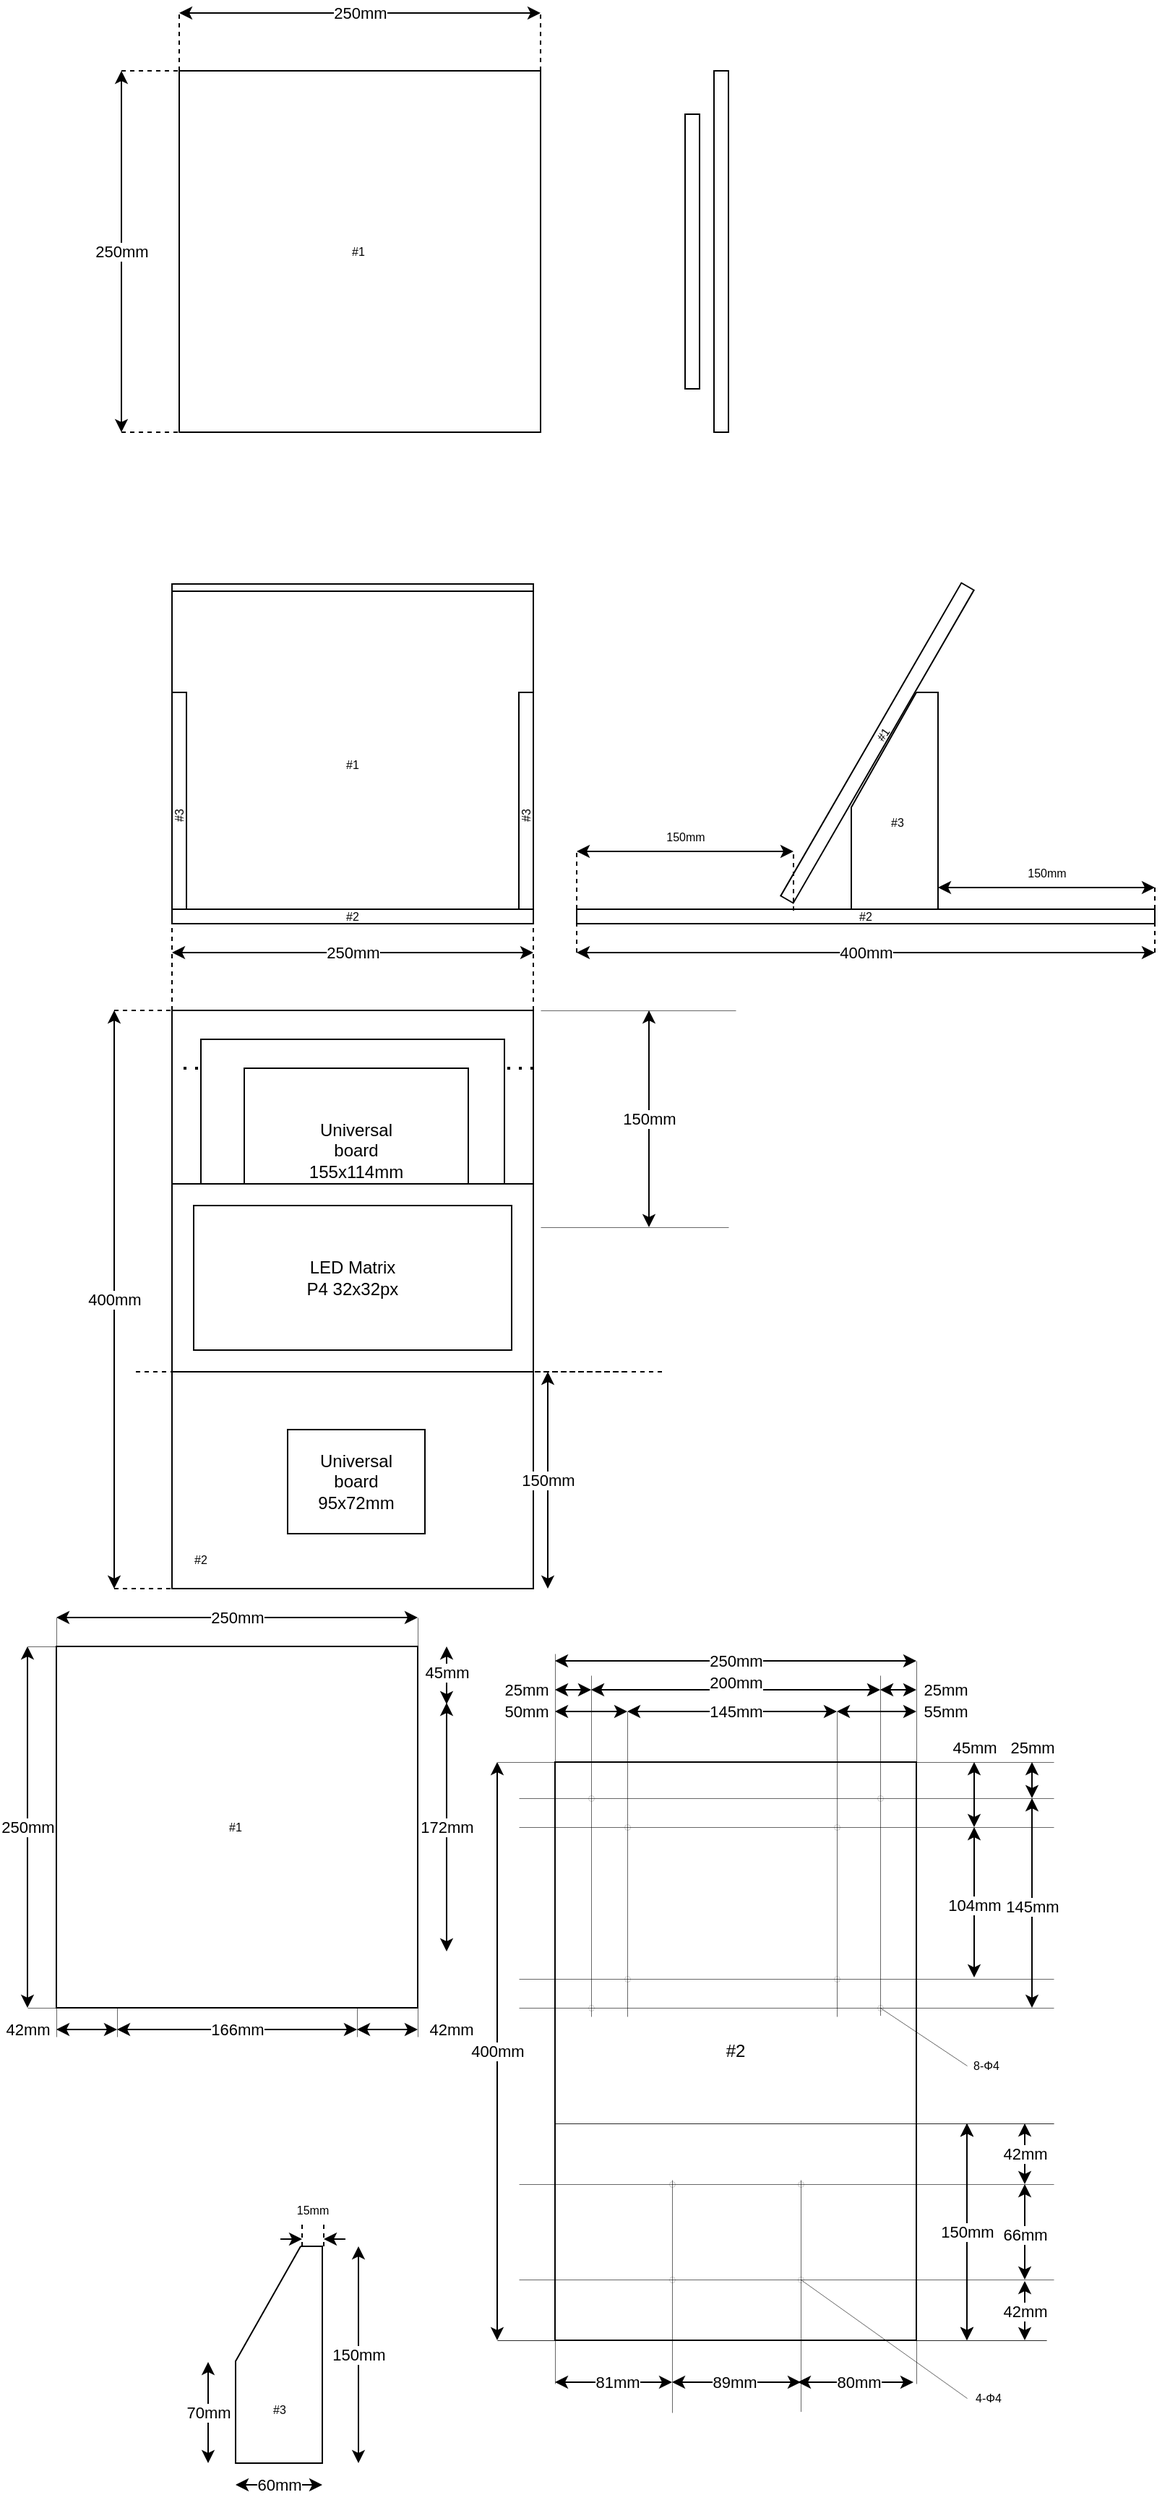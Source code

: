 <mxfile version="15.6.2" type="device"><diagram id="y_uSJlYDIxutEq5PA7UE" name="Page-1"><mxGraphModel dx="474" dy="254" grid="1" gridSize="5" guides="0" tooltips="1" connect="1" arrows="1" fold="1" page="1" pageScale="1" pageWidth="827" pageHeight="1169" math="0" shadow="0"><root><mxCell id="0"/><mxCell id="1" parent="0"/><mxCell id="Q9MsE8QEqCfSffJQ4tcj-34" value="&lt;span&gt;Universal&lt;/span&gt;&lt;br&gt;&lt;span&gt;board&lt;/span&gt;&lt;br&gt;&lt;span&gt;210x155mm&lt;/span&gt;" style="rounded=0;whiteSpace=wrap;html=1;rotation=0;direction=east;" vertex="1" parent="1"><mxGeometry x="405" y="1300" width="210" height="155" as="geometry"/></mxCell><mxCell id="l_yK1zMPPWRCPaH1iN1c-30" value="&lt;span&gt;Universal&lt;/span&gt;&lt;br&gt;&lt;span&gt;board&lt;/span&gt;&lt;br&gt;&lt;span&gt;95x72mm&lt;/span&gt;" style="rounded=0;whiteSpace=wrap;html=1;rotation=0;direction=east;" parent="1" vertex="1"><mxGeometry x="463" y="1569" width="95" height="72" as="geometry"/></mxCell><mxCell id="yCKa5aARSLkTjy7x31Ks-1" value="" style="rounded=0;whiteSpace=wrap;html=1;direction=south;" parent="1" vertex="1"><mxGeometry x="125" y="110" width="250" height="250" as="geometry"/></mxCell><mxCell id="yCKa5aARSLkTjy7x31Ks-2" value="250mm" style="endArrow=classic;startArrow=classic;html=1;" parent="1" edge="1"><mxGeometry width="50" height="50" relative="1" as="geometry"><mxPoint x="125" y="70" as="sourcePoint"/><mxPoint x="375" y="70" as="targetPoint"/></mxGeometry></mxCell><mxCell id="yCKa5aARSLkTjy7x31Ks-5" value="250mm" style="endArrow=classic;startArrow=classic;html=1;" parent="1" edge="1"><mxGeometry width="50" height="50" relative="1" as="geometry"><mxPoint x="85" y="360" as="sourcePoint"/><mxPoint x="85" y="110" as="targetPoint"/></mxGeometry></mxCell><mxCell id="yCKa5aARSLkTjy7x31Ks-10" value="" style="rounded=0;whiteSpace=wrap;html=1;rotation=30;" parent="1" vertex="1"><mxGeometry x="603" y="450" width="10" height="250" as="geometry"/></mxCell><mxCell id="yCKa5aARSLkTjy7x31Ks-15" value="" style="verticalLabelPosition=bottom;verticalAlign=top;html=1;shape=mxgraph.basic.polygon;polyCoords=[[0.75,0],[1,0],[1,0.17],[1,1],[0.43,1],[0,1],[0,0.53],[0.75,0]];polyline=1;horizontal=1;" parent="1" vertex="1"><mxGeometry x="590" y="540" width="60" height="150" as="geometry"/></mxCell><mxCell id="yCKa5aARSLkTjy7x31Ks-16" value="" style="rounded=0;whiteSpace=wrap;html=1;rotation=0;" parent="1" vertex="1"><mxGeometry x="400" y="690" width="400" height="10" as="geometry"/></mxCell><mxCell id="yCKa5aARSLkTjy7x31Ks-17" value="" style="rounded=0;whiteSpace=wrap;html=1;direction=south;" parent="1" vertex="1"><mxGeometry x="495" y="110" width="10" height="250" as="geometry"/></mxCell><mxCell id="yCKa5aARSLkTjy7x31Ks-18" value="" style="rounded=0;whiteSpace=wrap;html=1;direction=south;" parent="1" vertex="1"><mxGeometry x="475" y="140" width="10" height="190" as="geometry"/></mxCell><mxCell id="6XHpTKnjeBrMrJ9FdJOF-1" value="150mm" style="endArrow=classic;startArrow=classic;html=1;" parent="1" edge="1"><mxGeometry width="50" height="50" relative="1" as="geometry"><mxPoint x="249" y="1765" as="sourcePoint"/><mxPoint x="249" y="1615" as="targetPoint"/></mxGeometry></mxCell><mxCell id="6XHpTKnjeBrMrJ9FdJOF-2" value="400mm" style="endArrow=classic;startArrow=classic;html=1;" parent="1" edge="1"><mxGeometry width="50" height="50" relative="1" as="geometry"><mxPoint x="400" y="720" as="sourcePoint"/><mxPoint x="800" y="720" as="targetPoint"/></mxGeometry></mxCell><mxCell id="yPYQNeW0tN440BcbGRBz-12" value="" style="endArrow=none;dashed=1;html=1;entryX=1;entryY=1;entryDx=0;entryDy=0;" parent="1" target="yCKa5aARSLkTjy7x31Ks-1" edge="1"><mxGeometry width="50" height="50" relative="1" as="geometry"><mxPoint x="85" y="360" as="sourcePoint"/><mxPoint x="105" y="360.0" as="targetPoint"/></mxGeometry></mxCell><mxCell id="yPYQNeW0tN440BcbGRBz-16" value="" style="endArrow=none;dashed=1;html=1;entryX=1;entryY=1;entryDx=0;entryDy=0;" parent="1" edge="1"><mxGeometry width="50" height="50" relative="1" as="geometry"><mxPoint x="85" y="110" as="sourcePoint"/><mxPoint x="125" y="110.0" as="targetPoint"/><Array as="points"/></mxGeometry></mxCell><mxCell id="yPYQNeW0tN440BcbGRBz-20" value="" style="endArrow=none;dashed=1;html=1;exitX=0;exitY=1;exitDx=0;exitDy=0;" parent="1" source="yCKa5aARSLkTjy7x31Ks-1" edge="1"><mxGeometry width="50" height="50" relative="1" as="geometry"><mxPoint x="95" y="95" as="sourcePoint"/><mxPoint x="125" y="70" as="targetPoint"/></mxGeometry></mxCell><mxCell id="yPYQNeW0tN440BcbGRBz-24" value="" style="endArrow=none;dashed=1;html=1;exitX=0;exitY=1;exitDx=0;exitDy=0;" parent="1" edge="1"><mxGeometry width="50" height="50" relative="1" as="geometry"><mxPoint x="375.0" y="110" as="sourcePoint"/><mxPoint x="375" y="70" as="targetPoint"/></mxGeometry></mxCell><mxCell id="yPYQNeW0tN440BcbGRBz-34" value="150mm" style="endArrow=classic;startArrow=classic;html=1;fontSize=8;spacing=-1;labelBackgroundColor=none;" parent="1" edge="1"><mxGeometry y="10" width="50" height="50" relative="1" as="geometry"><mxPoint x="650" y="675" as="sourcePoint"/><mxPoint x="800" y="675" as="targetPoint"/><mxPoint as="offset"/></mxGeometry></mxCell><mxCell id="yPYQNeW0tN440BcbGRBz-55" value="#1" style="text;html=1;strokeColor=none;fillColor=none;align=center;verticalAlign=middle;whiteSpace=wrap;rounded=0;fontSize=8;" parent="1" vertex="1"><mxGeometry x="229" y="225" width="40" height="20" as="geometry"/></mxCell><mxCell id="yPYQNeW0tN440BcbGRBz-56" value="#1" style="text;html=1;strokeColor=none;fillColor=none;align=center;verticalAlign=middle;whiteSpace=wrap;rounded=0;fontSize=8;rotation=-55;" parent="1" vertex="1"><mxGeometry x="592" y="559" width="40" height="20" as="geometry"/></mxCell><mxCell id="yPYQNeW0tN440BcbGRBz-61" value="" style="verticalLabelPosition=bottom;verticalAlign=top;html=1;shape=mxgraph.basic.polygon;polyCoords=[[0.75,0],[1,0],[1,0.17],[1,1],[0.43,1],[0,1],[0,0.53],[0.75,0]];polyline=1;horizontal=1;" parent="1" vertex="1"><mxGeometry x="164" y="1615" width="60" height="150" as="geometry"/></mxCell><mxCell id="yPYQNeW0tN440BcbGRBz-64" value="70mm" style="endArrow=classic;startArrow=classic;html=1;" parent="1" edge="1"><mxGeometry width="50" height="50" relative="1" as="geometry"><mxPoint x="145" y="1765" as="sourcePoint"/><mxPoint x="145" y="1695" as="targetPoint"/><mxPoint as="offset"/></mxGeometry></mxCell><mxCell id="yPYQNeW0tN440BcbGRBz-65" value="60mm" style="endArrow=classic;startArrow=classic;html=1;" parent="1" edge="1"><mxGeometry width="50" height="50" relative="1" as="geometry"><mxPoint x="164" y="1780" as="sourcePoint"/><mxPoint x="224" y="1780" as="targetPoint"/></mxGeometry></mxCell><mxCell id="yPYQNeW0tN440BcbGRBz-69" value="#3" style="text;html=1;strokeColor=none;fillColor=none;align=center;verticalAlign=middle;whiteSpace=wrap;rounded=0;fontSize=8;rotation=0;" parent="1" vertex="1"><mxGeometry x="174" y="1710" width="41" height="35" as="geometry"/></mxCell><mxCell id="yPYQNeW0tN440BcbGRBz-70" value="#3" style="text;html=1;strokeColor=none;fillColor=none;align=center;verticalAlign=middle;whiteSpace=wrap;rounded=0;fontSize=8;rotation=0;" parent="1" vertex="1"><mxGeometry x="602" y="620" width="40" height="20" as="geometry"/></mxCell><mxCell id="IyyRqBWD1iTVfKSZfMMq-2" value="" style="endArrow=classic;startArrow=none;html=1;fontSize=11;strokeWidth=1;startFill=0;" parent="1" edge="1"><mxGeometry width="50" height="50" relative="1" as="geometry"><mxPoint x="195" y="1610" as="sourcePoint"/><mxPoint x="210" y="1610" as="targetPoint"/></mxGeometry></mxCell><mxCell id="IyyRqBWD1iTVfKSZfMMq-3" value="15mm" style="text;html=1;strokeColor=none;fillColor=none;align=center;verticalAlign=middle;whiteSpace=wrap;rounded=0;fontSize=8;rotation=0;" parent="1" vertex="1"><mxGeometry x="205" y="1585" width="25" height="10" as="geometry"/></mxCell><mxCell id="IyyRqBWD1iTVfKSZfMMq-4" value="" style="rounded=0;whiteSpace=wrap;html=1;direction=south;" parent="1" vertex="1"><mxGeometry x="40" y="1200" width="250" height="250" as="geometry"/></mxCell><mxCell id="IyyRqBWD1iTVfKSZfMMq-5" value="250mm" style="endArrow=classic;startArrow=classic;html=1;" parent="1" edge="1"><mxGeometry width="50" height="50" relative="1" as="geometry"><mxPoint x="40" y="1180" as="sourcePoint"/><mxPoint x="290" y="1180" as="targetPoint"/></mxGeometry></mxCell><mxCell id="IyyRqBWD1iTVfKSZfMMq-6" value="250mm" style="endArrow=classic;startArrow=classic;html=1;" parent="1" edge="1"><mxGeometry width="50" height="50" relative="1" as="geometry"><mxPoint x="20" y="1450" as="sourcePoint"/><mxPoint x="20" y="1200" as="targetPoint"/></mxGeometry></mxCell><mxCell id="IyyRqBWD1iTVfKSZfMMq-7" value="" style="endArrow=none;html=1;entryX=1;entryY=1;entryDx=0;entryDy=0;strokeWidth=0.3;" parent="1" target="IyyRqBWD1iTVfKSZfMMq-4" edge="1"><mxGeometry width="50" height="50" relative="1" as="geometry"><mxPoint x="20" y="1450" as="sourcePoint"/><mxPoint x="20" y="1450" as="targetPoint"/></mxGeometry></mxCell><mxCell id="IyyRqBWD1iTVfKSZfMMq-8" value="" style="endArrow=none;html=1;entryX=1;entryY=1;entryDx=0;entryDy=0;strokeWidth=0.3;" parent="1" edge="1"><mxGeometry width="50" height="50" relative="1" as="geometry"><mxPoint x="20" y="1200" as="sourcePoint"/><mxPoint x="40" y="1200" as="targetPoint"/><Array as="points"/></mxGeometry></mxCell><mxCell id="IyyRqBWD1iTVfKSZfMMq-9" value="" style="endArrow=none;html=1;entryX=0;entryY=1;entryDx=0;entryDy=0;strokeWidth=0.3;" parent="1" edge="1" target="IyyRqBWD1iTVfKSZfMMq-4"><mxGeometry width="50" height="50" relative="1" as="geometry"><mxPoint x="40" y="1180" as="sourcePoint"/><mxPoint x="40" y="1450" as="targetPoint"/></mxGeometry></mxCell><mxCell id="IyyRqBWD1iTVfKSZfMMq-10" value="" style="endArrow=none;html=1;strokeWidth=0.3;" parent="1" edge="1"><mxGeometry width="50" height="50" relative="1" as="geometry"><mxPoint x="290" y="1180" as="sourcePoint"/><mxPoint x="290" y="1200" as="targetPoint"/></mxGeometry></mxCell><mxCell id="IyyRqBWD1iTVfKSZfMMq-11" value="#1" style="text;html=1;strokeColor=none;fillColor=none;align=center;verticalAlign=middle;whiteSpace=wrap;rounded=0;fontSize=8;" parent="1" vertex="1"><mxGeometry x="144" y="1315" width="40" height="20" as="geometry"/></mxCell><mxCell id="IyyRqBWD1iTVfKSZfMMq-12" value="#2" style="text;html=1;strokeColor=none;fillColor=none;align=center;verticalAlign=middle;whiteSpace=wrap;rounded=0;fontSize=8;" parent="1" vertex="1"><mxGeometry x="580" y="685" width="40" height="20" as="geometry"/></mxCell><mxCell id="qmbeeK46XkUydVHajqOE-11" value="#2" style="rounded=0;whiteSpace=wrap;html=1;rotation=0;" parent="1" vertex="1"><mxGeometry x="385" y="1280" width="250" height="400" as="geometry"/></mxCell><mxCell id="hLLbHvj8_SV8dPYohkQm-6" value="400mm" style="endArrow=classic;startArrow=classic;html=1;" parent="1" edge="1"><mxGeometry width="50" height="50" relative="1" as="geometry"><mxPoint x="345" y="1680" as="sourcePoint"/><mxPoint x="345" y="1280" as="targetPoint"/></mxGeometry></mxCell><mxCell id="hLLbHvj8_SV8dPYohkQm-7" value="" style="endArrow=none;html=1;strokeWidth=0.3;" parent="1" edge="1"><mxGeometry width="50" height="50" relative="1" as="geometry"><mxPoint x="345" y="1680" as="sourcePoint"/><mxPoint x="725" y="1680" as="targetPoint"/></mxGeometry></mxCell><mxCell id="yPYQNeW0tN440BcbGRBz-28" value="" style="rounded=0;whiteSpace=wrap;html=1;rotation=0;" parent="1" vertex="1"><mxGeometry x="120" y="690" width="250" height="10" as="geometry"/></mxCell><mxCell id="yPYQNeW0tN440BcbGRBz-30" value="" style="rounded=0;whiteSpace=wrap;html=1;" parent="1" vertex="1"><mxGeometry x="120" y="470" width="250" height="220" as="geometry"/></mxCell><mxCell id="yPYQNeW0tN440BcbGRBz-32" value="" style="rounded=0;whiteSpace=wrap;html=1;" parent="1" vertex="1"><mxGeometry x="120" y="465" width="250" height="5" as="geometry"/></mxCell><mxCell id="yPYQNeW0tN440BcbGRBz-29" value="" style="rounded=0;whiteSpace=wrap;html=1;rotation=0;" parent="1" vertex="1"><mxGeometry x="120" y="540" width="10" height="150" as="geometry"/></mxCell><mxCell id="yPYQNeW0tN440BcbGRBz-33" value="" style="rounded=0;whiteSpace=wrap;html=1;rotation=0;" parent="1" vertex="1"><mxGeometry x="360" y="540" width="10" height="150" as="geometry"/></mxCell><mxCell id="yPYQNeW0tN440BcbGRBz-57" value="#1" style="text;html=1;strokeColor=none;fillColor=none;align=center;verticalAlign=middle;whiteSpace=wrap;rounded=0;fontSize=8;rotation=0;" parent="1" vertex="1"><mxGeometry x="225" y="580" width="40" height="20" as="geometry"/></mxCell><mxCell id="yPYQNeW0tN440BcbGRBz-59" value="250mm" style="endArrow=classic;startArrow=classic;html=1;" parent="1" edge="1"><mxGeometry x="80" y="465" width="50" height="50" as="geometry"><mxPoint x="120" y="720" as="sourcePoint"/><mxPoint x="370" y="720" as="targetPoint"/></mxGeometry></mxCell><mxCell id="yPYQNeW0tN440BcbGRBz-71" value="#2" style="text;html=1;strokeColor=none;fillColor=none;align=center;verticalAlign=middle;whiteSpace=wrap;rounded=0;fontSize=8;rotation=0;" parent="1" vertex="1"><mxGeometry x="225" y="685" width="40" height="20" as="geometry"/></mxCell><mxCell id="yPYQNeW0tN440BcbGRBz-73" value="#3" style="text;html=1;strokeColor=none;fillColor=none;align=center;verticalAlign=middle;whiteSpace=wrap;rounded=0;fontSize=8;rotation=-90;" parent="1" vertex="1"><mxGeometry x="105" y="615" width="40" height="20" as="geometry"/></mxCell><mxCell id="yPYQNeW0tN440BcbGRBz-74" value="#3" style="text;html=1;strokeColor=none;fillColor=none;align=center;verticalAlign=middle;whiteSpace=wrap;rounded=0;fontSize=8;rotation=-90;" parent="1" vertex="1"><mxGeometry x="345" y="615" width="40" height="20" as="geometry"/></mxCell><mxCell id="qmbeeK46XkUydVHajqOE-5" value="400mm" style="endArrow=classic;startArrow=classic;html=1;" parent="1" edge="1"><mxGeometry x="80" y="465" width="50" height="50" as="geometry"><mxPoint x="80" y="1160" as="sourcePoint"/><mxPoint x="80" y="760" as="targetPoint"/></mxGeometry></mxCell><mxCell id="qmbeeK46XkUydVHajqOE-6" value="" style="endArrow=none;dashed=1;html=1;entryX=1;entryY=1;entryDx=0;entryDy=0;" parent="1" target="qmbeeK46XkUydVHajqOE-3" edge="1"><mxGeometry x="80" y="465" width="50" height="50" as="geometry"><mxPoint x="80" y="1160" as="sourcePoint"/><mxPoint x="100" y="1010" as="targetPoint"/></mxGeometry></mxCell><mxCell id="qmbeeK46XkUydVHajqOE-7" value="" style="endArrow=none;dashed=1;html=1;entryX=1;entryY=1;entryDx=0;entryDy=0;" parent="1" edge="1"><mxGeometry x="80" y="465" width="50" height="50" as="geometry"><mxPoint x="80" y="760" as="sourcePoint"/><mxPoint x="120" y="760" as="targetPoint"/><Array as="points"/></mxGeometry></mxCell><mxCell id="qmbeeK46XkUydVHajqOE-8" value="" style="endArrow=none;dashed=1;html=1;exitX=0;exitY=0;exitDx=0;exitDy=0;entryX=0;entryY=0.25;entryDx=0;entryDy=0;" parent="1" source="qmbeeK46XkUydVHajqOE-3" target="yPYQNeW0tN440BcbGRBz-28" edge="1"><mxGeometry x="80" y="465" width="50" height="50" as="geometry"><mxPoint x="90" y="745" as="sourcePoint"/><mxPoint x="120" y="720" as="targetPoint"/></mxGeometry></mxCell><mxCell id="qmbeeK46XkUydVHajqOE-9" value="" style="endArrow=none;dashed=1;html=1;exitX=0;exitY=1;exitDx=0;exitDy=0;entryX=1;entryY=0.25;entryDx=0;entryDy=0;" parent="1" target="yPYQNeW0tN440BcbGRBz-28" edge="1"><mxGeometry x="80" y="465" width="50" height="50" as="geometry"><mxPoint x="370" y="760" as="sourcePoint"/><mxPoint x="370" y="720" as="targetPoint"/></mxGeometry></mxCell><mxCell id="l_yK1zMPPWRCPaH1iN1c-1" value="150mm" style="endArrow=classic;startArrow=classic;html=1;fontSize=8;spacing=-1;labelBackgroundColor=none;" parent="1" edge="1"><mxGeometry y="10" width="50" height="50" relative="1" as="geometry"><mxPoint x="400" y="650" as="sourcePoint"/><mxPoint x="550" y="650" as="targetPoint"/><mxPoint as="offset"/></mxGeometry></mxCell><mxCell id="l_yK1zMPPWRCPaH1iN1c-4" value="" style="endArrow=none;dashed=1;html=1;" parent="1" edge="1"><mxGeometry x="385" y="502.5" width="50" height="50" as="geometry"><mxPoint x="400" y="720" as="sourcePoint"/><mxPoint x="400" y="650" as="targetPoint"/></mxGeometry></mxCell><mxCell id="l_yK1zMPPWRCPaH1iN1c-5" value="" style="endArrow=none;dashed=1;html=1;" parent="1" edge="1"><mxGeometry x="760" y="472.5" width="50" height="50" as="geometry"><mxPoint x="800" y="720" as="sourcePoint"/><mxPoint x="800" y="675" as="targetPoint"/></mxGeometry></mxCell><mxCell id="l_yK1zMPPWRCPaH1iN1c-8" value="" style="endArrow=none;dashed=1;html=1;" parent="1" edge="1"><mxGeometry x="535" y="467.5" width="50" height="50" as="geometry"><mxPoint x="550" y="691" as="sourcePoint"/><mxPoint x="550" y="650" as="targetPoint"/></mxGeometry></mxCell><mxCell id="l_yK1zMPPWRCPaH1iN1c-10" value="150mm" style="endArrow=classic;startArrow=classic;html=1;" parent="1" edge="1"><mxGeometry width="50" height="50" relative="1" as="geometry"><mxPoint x="670" y="1530" as="sourcePoint"/><mxPoint x="670" y="1680" as="targetPoint"/></mxGeometry></mxCell><mxCell id="l_yK1zMPPWRCPaH1iN1c-13" value="" style="endArrow=none;html=1;strokeWidth=0.3;" parent="1" edge="1"><mxGeometry width="50" height="50" relative="1" as="geometry"><mxPoint x="385" y="1530" as="sourcePoint"/><mxPoint x="730" y="1530" as="targetPoint"/><Array as="points"/></mxGeometry></mxCell><mxCell id="l_yK1zMPPWRCPaH1iN1c-15" value="80mm" style="endArrow=classic;startArrow=classic;html=1;" parent="1" edge="1"><mxGeometry x="0.048" width="50" height="50" relative="1" as="geometry"><mxPoint x="553" y="1709" as="sourcePoint"/><mxPoint x="633" y="1709" as="targetPoint"/><mxPoint as="offset"/></mxGeometry></mxCell><mxCell id="l_yK1zMPPWRCPaH1iN1c-16" value="" style="endArrow=none;dashed=1;html=1;rounded=0;" parent="1" edge="1"><mxGeometry width="50" height="50" relative="1" as="geometry"><mxPoint x="210" y="1615" as="sourcePoint"/><mxPoint x="210" y="1600" as="targetPoint"/></mxGeometry></mxCell><mxCell id="l_yK1zMPPWRCPaH1iN1c-17" value="" style="endArrow=none;dashed=1;html=1;rounded=0;" parent="1" edge="1"><mxGeometry width="50" height="50" relative="1" as="geometry"><mxPoint x="225" y="1615" as="sourcePoint"/><mxPoint x="225" y="1600" as="targetPoint"/></mxGeometry></mxCell><mxCell id="l_yK1zMPPWRCPaH1iN1c-18" value="" style="endArrow=classic;startArrow=none;html=1;fontSize=11;strokeWidth=1;startFill=0;" parent="1" edge="1"><mxGeometry width="50" height="50" relative="1" as="geometry"><mxPoint x="240" y="1610" as="sourcePoint"/><mxPoint x="225" y="1610" as="targetPoint"/></mxGeometry></mxCell><mxCell id="l_yK1zMPPWRCPaH1iN1c-20" value="81mm" style="endArrow=classic;startArrow=classic;html=1;" parent="1" edge="1"><mxGeometry x="0.048" width="50" height="50" relative="1" as="geometry"><mxPoint x="385" y="1709" as="sourcePoint"/><mxPoint x="466" y="1709" as="targetPoint"/><mxPoint as="offset"/></mxGeometry></mxCell><mxCell id="l_yK1zMPPWRCPaH1iN1c-21" value="89mm" style="endArrow=classic;startArrow=classic;html=1;" parent="1" edge="1"><mxGeometry x="-0.045" width="50" height="50" relative="1" as="geometry"><mxPoint x="466" y="1709" as="sourcePoint"/><mxPoint x="555" y="1709" as="targetPoint"/><mxPoint as="offset"/></mxGeometry></mxCell><mxCell id="l_yK1zMPPWRCPaH1iN1c-35" value="" style="endArrow=none;html=1;strokeWidth=0.3;" parent="1" edge="1"><mxGeometry width="50" height="50" relative="1" as="geometry"><mxPoint x="466" y="1569" as="sourcePoint"/><mxPoint x="466" y="1730" as="targetPoint"/></mxGeometry></mxCell><mxCell id="l_yK1zMPPWRCPaH1iN1c-36" value="66mm" style="endArrow=classic;startArrow=classic;html=1;" parent="1" edge="1"><mxGeometry x="0.048" width="50" height="50" relative="1" as="geometry"><mxPoint x="710" y="1572" as="sourcePoint"/><mxPoint x="710" y="1638" as="targetPoint"/><mxPoint as="offset"/><Array as="points"><mxPoint x="710" y="1604"/></Array></mxGeometry></mxCell><mxCell id="l_yK1zMPPWRCPaH1iN1c-42" value="" style="endArrow=none;html=1;strokeWidth=0.3;" parent="1" edge="1"><mxGeometry width="50" height="50" relative="1" as="geometry"><mxPoint x="360" y="1572" as="sourcePoint"/><mxPoint x="730" y="1572" as="targetPoint"/></mxGeometry></mxCell><mxCell id="l_yK1zMPPWRCPaH1iN1c-43" value="" style="endArrow=none;html=1;strokeWidth=0.3;" parent="1" edge="1"><mxGeometry width="50" height="50" relative="1" as="geometry"><mxPoint x="360" y="1638" as="sourcePoint"/><mxPoint x="730" y="1638" as="targetPoint"/></mxGeometry></mxCell><mxCell id="l_yK1zMPPWRCPaH1iN1c-44" value="42mm" style="endArrow=classic;startArrow=classic;html=1;" parent="1" edge="1"><mxGeometry width="50" height="50" relative="1" as="geometry"><mxPoint x="710" y="1530" as="sourcePoint"/><mxPoint x="710" y="1572" as="targetPoint"/><mxPoint as="offset"/><Array as="points"><mxPoint x="710" y="1565"/></Array></mxGeometry></mxCell><mxCell id="l_yK1zMPPWRCPaH1iN1c-45" value="42mm" style="endArrow=classic;startArrow=classic;html=1;" parent="1" edge="1"><mxGeometry width="50" height="50" relative="1" as="geometry"><mxPoint x="710" y="1639" as="sourcePoint"/><mxPoint x="710" y="1680" as="targetPoint"/><mxPoint as="offset"/><Array as="points"><mxPoint x="710" y="1675"/></Array></mxGeometry></mxCell><mxCell id="qmbeeK46XkUydVHajqOE-3" value="" style="rounded=0;whiteSpace=wrap;html=1;direction=south;rotation=-90;" parent="1" vertex="1"><mxGeometry x="45" y="835" width="400" height="250" as="geometry"/></mxCell><mxCell id="qmbeeK46XkUydVHajqOE-20" value="" style="endArrow=none;dashed=1;html=1;dashPattern=1 3;strokeWidth=2;rounded=0;" parent="1" edge="1"><mxGeometry x="120" y="760" width="50" height="50" as="geometry"><mxPoint x="370" y="800" as="sourcePoint"/><mxPoint x="125" y="800" as="targetPoint"/></mxGeometry></mxCell><mxCell id="qmbeeK46XkUydVHajqOE-10" value="#2" style="text;html=1;strokeColor=none;fillColor=none;align=center;verticalAlign=middle;whiteSpace=wrap;rounded=0;fontSize=8;" parent="1" vertex="1"><mxGeometry x="120" y="1130" width="40" height="20" as="geometry"/></mxCell><mxCell id="l_yK1zMPPWRCPaH1iN1c-48" value="150mm" style="endArrow=classic;startArrow=classic;html=1;" parent="1" edge="1"><mxGeometry x="120" y="760" width="50" height="50" as="geometry"><mxPoint x="380" y="1010" as="sourcePoint"/><mxPoint x="380" y="1160" as="targetPoint"/></mxGeometry></mxCell><mxCell id="l_yK1zMPPWRCPaH1iN1c-49" value="" style="endArrow=none;dashed=1;html=1;" parent="1" edge="1"><mxGeometry x="120" y="760" width="50" height="50" as="geometry"><mxPoint x="95" y="1010" as="sourcePoint"/><mxPoint x="435" y="1010" as="targetPoint"/><Array as="points"/></mxGeometry></mxCell><mxCell id="l_yK1zMPPWRCPaH1iN1c-47" value="&lt;span&gt;Universal&lt;/span&gt;&lt;br&gt;&lt;span&gt;board&lt;/span&gt;&lt;br&gt;&lt;span&gt;95x72mm&lt;/span&gt;" style="rounded=0;whiteSpace=wrap;html=1;rotation=0;direction=east;" parent="1" vertex="1"><mxGeometry x="200" y="1050" width="95" height="72" as="geometry"/></mxCell><mxCell id="l_yK1zMPPWRCPaH1iN1c-50" value="" style="endArrow=none;html=1;strokeWidth=0.3;" parent="1" edge="1"><mxGeometry width="50" height="50" relative="1" as="geometry"><mxPoint x="385" y="1205" as="sourcePoint"/><mxPoint x="385" y="1710" as="targetPoint"/></mxGeometry></mxCell><mxCell id="l_yK1zMPPWRCPaH1iN1c-51" value="" style="endArrow=none;html=1;strokeWidth=0.3;" parent="1" edge="1"><mxGeometry width="50" height="50" relative="1" as="geometry"><mxPoint x="635" y="1210" as="sourcePoint"/><mxPoint x="635" y="1710" as="targetPoint"/></mxGeometry></mxCell><mxCell id="l_yK1zMPPWRCPaH1iN1c-60" value="" style="endArrow=none;dashed=1;html=1;" parent="1" edge="1"><mxGeometry width="50" height="50" relative="1" as="geometry"><mxPoint x="120.0" y="1010" as="sourcePoint"/><mxPoint x="460.0" y="1010" as="targetPoint"/><Array as="points"/></mxGeometry></mxCell><mxCell id="l_yK1zMPPWRCPaH1iN1c-61" value="" style="ellipse;whiteSpace=wrap;html=1;aspect=fixed;strokeWidth=0.1;fillColor=none;strokeColor=default;" parent="1" vertex="1"><mxGeometry x="553" y="1636" width="4" height="4" as="geometry"/></mxCell><mxCell id="l_yK1zMPPWRCPaH1iN1c-63" value="" style="ellipse;whiteSpace=wrap;html=1;aspect=fixed;strokeWidth=0.1;fillColor=none;" parent="1" vertex="1"><mxGeometry x="464" y="1636" width="4" height="4" as="geometry"/></mxCell><mxCell id="l_yK1zMPPWRCPaH1iN1c-65" value="" style="ellipse;whiteSpace=wrap;html=1;aspect=fixed;strokeWidth=0.1;fillColor=none;" parent="1" vertex="1"><mxGeometry x="553" y="1570" width="4" height="4" as="geometry"/></mxCell><mxCell id="l_yK1zMPPWRCPaH1iN1c-66" value="" style="ellipse;whiteSpace=wrap;html=1;aspect=fixed;strokeWidth=0.1;fillColor=none;" parent="1" vertex="1"><mxGeometry x="464" y="1570" width="4" height="4" as="geometry"/></mxCell><mxCell id="l_yK1zMPPWRCPaH1iN1c-62" value="" style="endArrow=none;html=1;strokeWidth=0.3;" parent="1" edge="1"><mxGeometry width="50" height="50" relative="1" as="geometry"><mxPoint x="555" y="1569" as="sourcePoint"/><mxPoint x="555" y="1729.274" as="targetPoint"/></mxGeometry></mxCell><mxCell id="l_yK1zMPPWRCPaH1iN1c-67" value="" style="endArrow=none;html=1;strokeWidth=0.3;" parent="1" edge="1"><mxGeometry width="50" height="50" relative="1" as="geometry"><mxPoint x="555" y="1638" as="sourcePoint"/><mxPoint x="670" y="1720" as="targetPoint"/></mxGeometry></mxCell><mxCell id="l_yK1zMPPWRCPaH1iN1c-72" value="4-Φ4" style="text;html=1;strokeColor=none;fillColor=none;align=center;verticalAlign=middle;whiteSpace=wrap;rounded=0;fontSize=8;rotation=0;" parent="1" vertex="1"><mxGeometry x="670" y="1715" width="30" height="10" as="geometry"/></mxCell><mxCell id="Q9MsE8QEqCfSffJQ4tcj-21" value="150mm" style="endArrow=classic;startArrow=classic;html=1;" edge="1" parent="1"><mxGeometry width="50" height="50" relative="1" as="geometry"><mxPoint x="670" y="1530" as="sourcePoint"/><mxPoint x="670" y="1680" as="targetPoint"/></mxGeometry></mxCell><mxCell id="Q9MsE8QEqCfSffJQ4tcj-22" value="" style="endArrow=none;html=1;strokeWidth=0.3;" edge="1" parent="1"><mxGeometry width="50" height="50" relative="1" as="geometry"><mxPoint x="385" y="1530" as="sourcePoint"/><mxPoint x="730" y="1530" as="targetPoint"/><Array as="points"/></mxGeometry></mxCell><mxCell id="Q9MsE8QEqCfSffJQ4tcj-23" value="" style="endArrow=none;html=1;strokeWidth=0.3;" edge="1" parent="1"><mxGeometry width="50" height="50" relative="1" as="geometry"><mxPoint x="345" y="1680" as="sourcePoint"/><mxPoint x="725" y="1680" as="targetPoint"/></mxGeometry></mxCell><mxCell id="Q9MsE8QEqCfSffJQ4tcj-24" value="145mm" style="endArrow=classic;startArrow=classic;html=1;" edge="1" parent="1"><mxGeometry x="0.035" width="50" height="50" relative="1" as="geometry"><mxPoint x="715" y="1305" as="sourcePoint"/><mxPoint x="715" y="1450" as="targetPoint"/><mxPoint as="offset"/></mxGeometry></mxCell><mxCell id="Q9MsE8QEqCfSffJQ4tcj-25" value="" style="endArrow=none;html=1;strokeWidth=0.3;" edge="1" parent="1"><mxGeometry width="50" height="50" relative="1" as="geometry"><mxPoint x="345" y="1280" as="sourcePoint"/><mxPoint x="730" y="1280" as="targetPoint"/><Array as="points"/></mxGeometry></mxCell><mxCell id="Q9MsE8QEqCfSffJQ4tcj-28" value="250mm" style="endArrow=classic;startArrow=classic;html=1;" edge="1" parent="1"><mxGeometry width="50" height="50" relative="1" as="geometry"><mxPoint x="385" y="1210" as="sourcePoint"/><mxPoint x="635" y="1210" as="targetPoint"/></mxGeometry></mxCell><mxCell id="Q9MsE8QEqCfSffJQ4tcj-30" value="&lt;span&gt;Universal&lt;/span&gt;&lt;br&gt;&lt;span&gt;board&lt;/span&gt;&lt;br&gt;&lt;span&gt;210x155mm&lt;/span&gt;" style="rounded=0;whiteSpace=wrap;html=1;rotation=0;direction=east;" vertex="1" parent="1"><mxGeometry x="140" y="780" width="210" height="155" as="geometry"/></mxCell><mxCell id="Q9MsE8QEqCfSffJQ4tcj-31" value="" style="endArrow=none;html=1;strokeWidth=0.3;" edge="1" parent="1"><mxGeometry width="50" height="50" relative="1" as="geometry"><mxPoint x="375" y="910" as="sourcePoint"/><mxPoint x="505" y="910" as="targetPoint"/></mxGeometry></mxCell><mxCell id="Q9MsE8QEqCfSffJQ4tcj-32" value="150mm" style="endArrow=classic;startArrow=classic;html=1;" edge="1" parent="1"><mxGeometry width="50" height="50" relative="1" as="geometry"><mxPoint x="450" y="760" as="sourcePoint"/><mxPoint x="450" y="910" as="targetPoint"/></mxGeometry></mxCell><mxCell id="Q9MsE8QEqCfSffJQ4tcj-33" value="" style="endArrow=none;html=1;strokeWidth=0.3;" edge="1" parent="1"><mxGeometry width="50" height="50" relative="1" as="geometry"><mxPoint x="375" y="760" as="sourcePoint"/><mxPoint x="510" y="760" as="targetPoint"/><Array as="points"/></mxGeometry></mxCell><mxCell id="Q9MsE8QEqCfSffJQ4tcj-36" value="" style="endArrow=none;html=1;strokeWidth=0.3;" edge="1" parent="1"><mxGeometry width="50" height="50" relative="1" as="geometry"><mxPoint x="360" y="1305" as="sourcePoint"/><mxPoint x="730" y="1305" as="targetPoint"/></mxGeometry></mxCell><mxCell id="Q9MsE8QEqCfSffJQ4tcj-37" value="" style="endArrow=none;html=1;strokeWidth=0.3;" edge="1" parent="1"><mxGeometry width="50" height="50" relative="1" as="geometry"><mxPoint x="360" y="1450" as="sourcePoint"/><mxPoint x="730" y="1450" as="targetPoint"/></mxGeometry></mxCell><mxCell id="Q9MsE8QEqCfSffJQ4tcj-38" value="" style="endArrow=none;html=1;strokeWidth=0.3;" edge="1" parent="1"><mxGeometry width="50" height="50" relative="1" as="geometry"><mxPoint x="610" y="1220" as="sourcePoint"/><mxPoint x="610" y="1455.274" as="targetPoint"/></mxGeometry></mxCell><mxCell id="Q9MsE8QEqCfSffJQ4tcj-39" value="" style="endArrow=none;html=1;strokeWidth=0.3;" edge="1" parent="1"><mxGeometry width="50" height="50" relative="1" as="geometry"><mxPoint x="410" y="1220" as="sourcePoint"/><mxPoint x="410" y="1456" as="targetPoint"/></mxGeometry></mxCell><mxCell id="Q9MsE8QEqCfSffJQ4tcj-40" value="25mm" style="endArrow=classic;startArrow=classic;html=1;" edge="1" parent="1"><mxGeometry x="-1" y="-10" width="50" height="50" relative="1" as="geometry"><mxPoint x="715" y="1280" as="sourcePoint"/><mxPoint x="715" y="1305" as="targetPoint"/><mxPoint x="10" y="-10" as="offset"/></mxGeometry></mxCell><mxCell id="Q9MsE8QEqCfSffJQ4tcj-42" value="25mm" style="endArrow=classic;startArrow=classic;html=1;" edge="1" parent="1"><mxGeometry x="-1" y="-20" width="50" height="50" relative="1" as="geometry"><mxPoint x="385" y="1230" as="sourcePoint"/><mxPoint x="410" y="1230" as="targetPoint"/><mxPoint x="-20" y="-20" as="offset"/></mxGeometry></mxCell><mxCell id="Q9MsE8QEqCfSffJQ4tcj-43" value="25mm" style="endArrow=classic;startArrow=classic;html=1;" edge="1" parent="1"><mxGeometry x="1" y="20" width="50" height="50" relative="1" as="geometry"><mxPoint x="610" y="1230" as="sourcePoint"/><mxPoint x="635" y="1230" as="targetPoint"/><mxPoint x="20" y="20" as="offset"/></mxGeometry></mxCell><mxCell id="Q9MsE8QEqCfSffJQ4tcj-44" value="200mm" style="endArrow=classic;startArrow=classic;html=1;" edge="1" parent="1"><mxGeometry y="5" width="50" height="50" relative="1" as="geometry"><mxPoint x="410" y="1230" as="sourcePoint"/><mxPoint x="610" y="1230" as="targetPoint"/><mxPoint as="offset"/></mxGeometry></mxCell><mxCell id="Q9MsE8QEqCfSffJQ4tcj-45" value="145mm" style="endArrow=classic;startArrow=classic;html=1;" edge="1" parent="1"><mxGeometry x="0.035" width="50" height="50" relative="1" as="geometry"><mxPoint x="435" y="1245" as="sourcePoint"/><mxPoint x="580" y="1245" as="targetPoint"/><mxPoint as="offset"/></mxGeometry></mxCell><mxCell id="Q9MsE8QEqCfSffJQ4tcj-48" value="" style="ellipse;whiteSpace=wrap;html=1;aspect=fixed;strokeWidth=0.1;fillColor=none;" vertex="1" parent="1"><mxGeometry x="408" y="1448" width="4" height="4" as="geometry"/></mxCell><mxCell id="Q9MsE8QEqCfSffJQ4tcj-49" value="" style="ellipse;whiteSpace=wrap;html=1;aspect=fixed;strokeWidth=0.1;fillColor=none;" vertex="1" parent="1"><mxGeometry x="408" y="1303" width="4" height="4" as="geometry"/></mxCell><mxCell id="Q9MsE8QEqCfSffJQ4tcj-50" value="" style="ellipse;whiteSpace=wrap;html=1;aspect=fixed;strokeWidth=0.1;fillColor=none;" vertex="1" parent="1"><mxGeometry x="608" y="1303" width="4" height="4" as="geometry"/></mxCell><mxCell id="Q9MsE8QEqCfSffJQ4tcj-51" value="" style="ellipse;whiteSpace=wrap;html=1;aspect=fixed;strokeWidth=0.1;fillColor=none;" vertex="1" parent="1"><mxGeometry x="578" y="1428" width="4" height="4" as="geometry"/></mxCell><mxCell id="Q9MsE8QEqCfSffJQ4tcj-52" value="" style="endArrow=none;html=1;strokeWidth=0.3;" edge="1" parent="1"><mxGeometry width="50" height="50" relative="1" as="geometry"><mxPoint x="435" y="1245" as="sourcePoint"/><mxPoint x="435" y="1456" as="targetPoint"/></mxGeometry></mxCell><mxCell id="Q9MsE8QEqCfSffJQ4tcj-53" value="" style="endArrow=none;html=1;strokeWidth=0.3;" edge="1" parent="1"><mxGeometry width="50" height="50" relative="1" as="geometry"><mxPoint x="580" y="1245" as="sourcePoint"/><mxPoint x="580" y="1456" as="targetPoint"/></mxGeometry></mxCell><mxCell id="Q9MsE8QEqCfSffJQ4tcj-54" value="50mm" style="endArrow=classic;startArrow=classic;html=1;" edge="1" parent="1"><mxGeometry x="-1" y="-20" width="50" height="50" relative="1" as="geometry"><mxPoint x="385" y="1245" as="sourcePoint"/><mxPoint x="435" y="1245" as="targetPoint"/><mxPoint x="-20" y="-20" as="offset"/></mxGeometry></mxCell><mxCell id="Q9MsE8QEqCfSffJQ4tcj-55" value="55mm" style="endArrow=classic;startArrow=classic;html=1;" edge="1" parent="1"><mxGeometry x="1" y="20" width="50" height="50" relative="1" as="geometry"><mxPoint x="580" y="1245" as="sourcePoint"/><mxPoint x="635" y="1245" as="targetPoint"/><mxPoint x="20" y="20" as="offset"/></mxGeometry></mxCell><mxCell id="Q9MsE8QEqCfSffJQ4tcj-56" value="104mm" style="endArrow=classic;startArrow=classic;html=1;" edge="1" parent="1"><mxGeometry x="0.035" width="50" height="50" relative="1" as="geometry"><mxPoint x="675" y="1325" as="sourcePoint"/><mxPoint x="675" y="1429" as="targetPoint"/><mxPoint as="offset"/></mxGeometry></mxCell><mxCell id="Q9MsE8QEqCfSffJQ4tcj-57" value="" style="endArrow=none;html=1;strokeWidth=0.3;" edge="1" parent="1"><mxGeometry width="50" height="50" relative="1" as="geometry"><mxPoint x="360" y="1430" as="sourcePoint"/><mxPoint x="730" y="1430" as="targetPoint"/></mxGeometry></mxCell><mxCell id="Q9MsE8QEqCfSffJQ4tcj-58" value="" style="endArrow=none;html=1;strokeWidth=0.3;" edge="1" parent="1"><mxGeometry width="50" height="50" relative="1" as="geometry"><mxPoint x="360" y="1325" as="sourcePoint"/><mxPoint x="730" y="1325" as="targetPoint"/></mxGeometry></mxCell><mxCell id="Q9MsE8QEqCfSffJQ4tcj-59" value="45mm" style="endArrow=classic;startArrow=classic;html=1;" edge="1" parent="1"><mxGeometry x="-1" y="-10" width="50" height="50" relative="1" as="geometry"><mxPoint x="675" y="1280" as="sourcePoint"/><mxPoint x="675" y="1325" as="targetPoint"/><mxPoint x="10" y="-10" as="offset"/></mxGeometry></mxCell><mxCell id="Q9MsE8QEqCfSffJQ4tcj-61" value="" style="ellipse;whiteSpace=wrap;html=1;aspect=fixed;strokeWidth=0.1;fillColor=none;" vertex="1" parent="1"><mxGeometry x="433" y="1428" width="4" height="4" as="geometry"/></mxCell><mxCell id="Q9MsE8QEqCfSffJQ4tcj-66" value="" style="ellipse;whiteSpace=wrap;html=1;aspect=fixed;strokeWidth=0.1;fillColor=none;" vertex="1" parent="1"><mxGeometry x="578" y="1323" width="4" height="4" as="geometry"/></mxCell><mxCell id="Q9MsE8QEqCfSffJQ4tcj-67" value="" style="ellipse;whiteSpace=wrap;html=1;aspect=fixed;strokeWidth=0.1;fillColor=none;" vertex="1" parent="1"><mxGeometry x="433" y="1323" width="4" height="4" as="geometry"/></mxCell><mxCell id="Q9MsE8QEqCfSffJQ4tcj-69" value="" style="ellipse;whiteSpace=wrap;html=1;aspect=fixed;strokeWidth=0.1;fillColor=none;" vertex="1" parent="1"><mxGeometry x="608" y="1448" width="4" height="4" as="geometry"/></mxCell><mxCell id="Q9MsE8QEqCfSffJQ4tcj-70" value="" style="endArrow=none;html=1;strokeWidth=0.3;" edge="1" parent="1"><mxGeometry width="50" height="50" relative="1" as="geometry"><mxPoint x="610" y="1450" as="sourcePoint"/><mxPoint x="670" y="1490" as="targetPoint"/></mxGeometry></mxCell><mxCell id="Q9MsE8QEqCfSffJQ4tcj-71" value="8-Φ4" style="text;html=1;strokeColor=none;fillColor=none;align=center;verticalAlign=middle;whiteSpace=wrap;rounded=0;fontSize=8;rotation=0;" vertex="1" parent="1"><mxGeometry x="670" y="1485" width="27" height="10" as="geometry"/></mxCell><mxCell id="Q9MsE8QEqCfSffJQ4tcj-72" value="&lt;span&gt;Universal&lt;/span&gt;&lt;br&gt;&lt;span&gt;board&lt;/span&gt;&lt;br&gt;&lt;span&gt;155x114mm&lt;/span&gt;" style="rounded=0;whiteSpace=wrap;html=1;rotation=0;direction=south;" vertex="1" parent="1"><mxGeometry x="170" y="800" width="155" height="114" as="geometry"/></mxCell><mxCell id="qmbeeK46XkUydVHajqOE-17" value="" style="rounded=0;whiteSpace=wrap;html=1;rotation=0;direction=south;" parent="1" vertex="1"><mxGeometry x="120" y="880" width="250" height="130" as="geometry"/></mxCell><mxCell id="4dz_4ziGpgQGqh5wgimT-1" value="LED Matrix&lt;br&gt;P4 32x32px" style="rounded=0;whiteSpace=wrap;html=1;rotation=0;direction=north;" parent="1" vertex="1"><mxGeometry x="135" y="895" width="220" height="100" as="geometry"/></mxCell><mxCell id="Q9MsE8QEqCfSffJQ4tcj-73" value="166mm" style="endArrow=classic;startArrow=classic;html=1;" edge="1" parent="1"><mxGeometry width="50" height="50" relative="1" as="geometry"><mxPoint x="82" y="1465" as="sourcePoint"/><mxPoint x="248" y="1465" as="targetPoint"/></mxGeometry></mxCell><mxCell id="Q9MsE8QEqCfSffJQ4tcj-74" value="172mm" style="endArrow=classic;startArrow=classic;html=1;" edge="1" parent="1"><mxGeometry width="50" height="50" relative="1" as="geometry"><mxPoint x="310" y="1239" as="sourcePoint"/><mxPoint x="310" y="1411" as="targetPoint"/></mxGeometry></mxCell><mxCell id="Q9MsE8QEqCfSffJQ4tcj-77" value="42mm" style="endArrow=classic;startArrow=classic;html=1;" edge="1" parent="1"><mxGeometry x="-1" y="-20" width="50" height="50" relative="1" as="geometry"><mxPoint x="40" y="1465" as="sourcePoint"/><mxPoint x="82" y="1465" as="targetPoint"/><mxPoint x="-20" y="-20" as="offset"/></mxGeometry></mxCell><mxCell id="Q9MsE8QEqCfSffJQ4tcj-78" value="42mm" style="endArrow=classic;startArrow=classic;html=1;" edge="1" parent="1"><mxGeometry x="1" y="23" width="50" height="50" relative="1" as="geometry"><mxPoint x="248" y="1465" as="sourcePoint"/><mxPoint x="290" y="1465" as="targetPoint"/><mxPoint x="23" y="23" as="offset"/></mxGeometry></mxCell><mxCell id="Q9MsE8QEqCfSffJQ4tcj-81" value="" style="endArrow=none;html=1;entryX=0;entryY=1;entryDx=0;entryDy=0;strokeWidth=0.3;" edge="1" parent="1"><mxGeometry width="50" height="50" relative="1" as="geometry"><mxPoint x="40" y="1450" as="sourcePoint"/><mxPoint x="40" y="1470" as="targetPoint"/></mxGeometry></mxCell><mxCell id="Q9MsE8QEqCfSffJQ4tcj-82" value="" style="endArrow=none;html=1;entryX=0;entryY=1;entryDx=0;entryDy=0;strokeWidth=0.3;" edge="1" parent="1"><mxGeometry width="50" height="50" relative="1" as="geometry"><mxPoint x="82" y="1450" as="sourcePoint"/><mxPoint x="82" y="1470" as="targetPoint"/></mxGeometry></mxCell><mxCell id="Q9MsE8QEqCfSffJQ4tcj-83" value="" style="endArrow=none;html=1;entryX=0;entryY=1;entryDx=0;entryDy=0;strokeWidth=0.3;" edge="1" parent="1"><mxGeometry width="50" height="50" relative="1" as="geometry"><mxPoint x="290" y="1450" as="sourcePoint"/><mxPoint x="290" y="1470" as="targetPoint"/></mxGeometry></mxCell><mxCell id="Q9MsE8QEqCfSffJQ4tcj-84" value="" style="endArrow=none;html=1;entryX=0;entryY=1;entryDx=0;entryDy=0;strokeWidth=0.3;" edge="1" parent="1"><mxGeometry width="50" height="50" relative="1" as="geometry"><mxPoint x="248" y="1450" as="sourcePoint"/><mxPoint x="248" y="1470" as="targetPoint"/></mxGeometry></mxCell><mxCell id="Q9MsE8QEqCfSffJQ4tcj-85" value="45mm" style="endArrow=classic;startArrow=classic;html=1;" edge="1" parent="1"><mxGeometry x="-0.111" width="50" height="50" relative="1" as="geometry"><mxPoint x="310" y="1200" as="sourcePoint"/><mxPoint x="310" y="1240" as="targetPoint"/><mxPoint as="offset"/></mxGeometry></mxCell></root></mxGraphModel></diagram></mxfile>